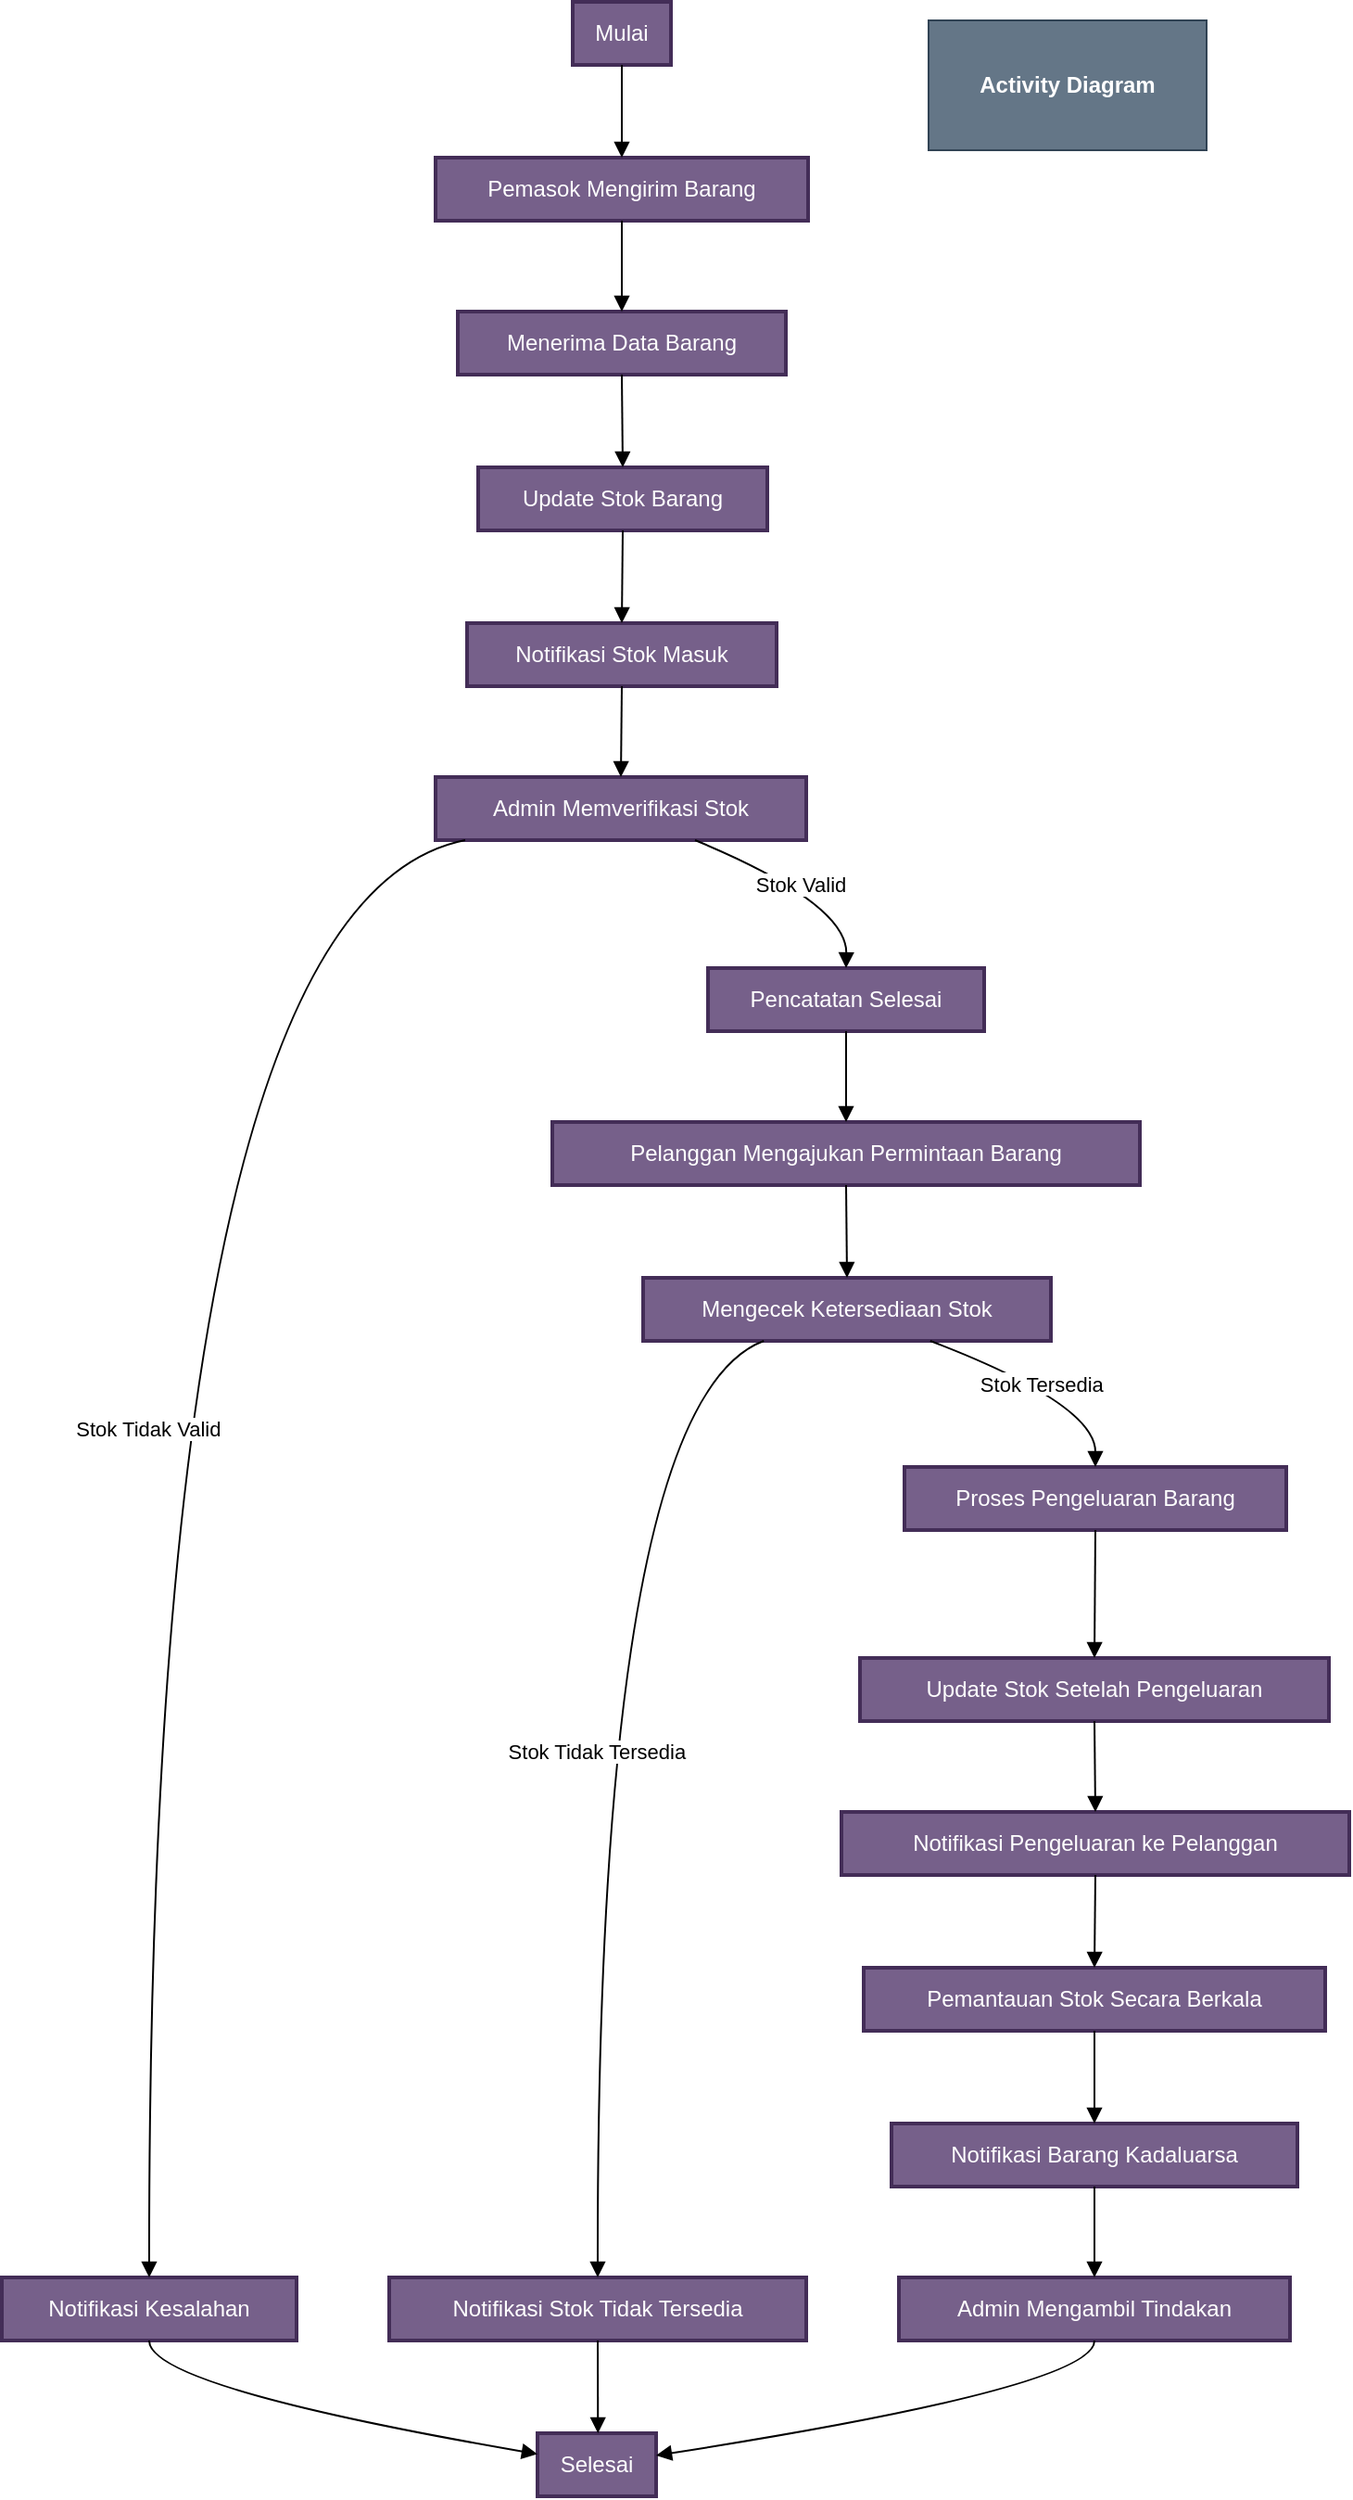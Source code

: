 <mxfile version="24.7.17">
  <diagram id="VrNFaQxc9sCtZA1k9E9d" name="ACTIVITY">
    <mxGraphModel dx="1034" dy="454" grid="1" gridSize="10" guides="1" tooltips="1" connect="1" arrows="1" fold="1" page="1" pageScale="1" pageWidth="850" pageHeight="1100" math="0" shadow="0">
      <root>
        <mxCell id="0" />
        <mxCell id="1" parent="0" />
        <mxCell id="qgSIAq-bmaxFs28gFE0Q-1" value="Mulai" style="whiteSpace=wrap;strokeWidth=2;fillColor=#76608a;fontColor=#ffffff;strokeColor=#432D57;" parent="1" vertex="1">
          <mxGeometry x="328" y="20" width="53" height="34" as="geometry" />
        </mxCell>
        <mxCell id="qgSIAq-bmaxFs28gFE0Q-2" value="Pemasok Mengirim Barang" style="whiteSpace=wrap;strokeWidth=2;fillColor=#76608a;fontColor=#ffffff;strokeColor=#432D57;" parent="1" vertex="1">
          <mxGeometry x="254" y="104" width="201" height="34" as="geometry" />
        </mxCell>
        <mxCell id="qgSIAq-bmaxFs28gFE0Q-3" value="Menerima Data Barang" style="whiteSpace=wrap;strokeWidth=2;fillColor=#76608a;fontColor=#ffffff;strokeColor=#432D57;" parent="1" vertex="1">
          <mxGeometry x="266" y="187" width="177" height="34" as="geometry" />
        </mxCell>
        <mxCell id="qgSIAq-bmaxFs28gFE0Q-4" value="Update Stok Barang" style="whiteSpace=wrap;strokeWidth=2;fillColor=#76608a;fontColor=#ffffff;strokeColor=#432D57;" parent="1" vertex="1">
          <mxGeometry x="277" y="271" width="156" height="34" as="geometry" />
        </mxCell>
        <mxCell id="qgSIAq-bmaxFs28gFE0Q-5" value="Notifikasi Stok Masuk" style="whiteSpace=wrap;strokeWidth=2;fillColor=#76608a;fontColor=#ffffff;strokeColor=#432D57;" parent="1" vertex="1">
          <mxGeometry x="271" y="355" width="167" height="34" as="geometry" />
        </mxCell>
        <mxCell id="qgSIAq-bmaxFs28gFE0Q-6" value="Admin Memverifikasi Stok" style="whiteSpace=wrap;strokeWidth=2;fillColor=#76608a;fontColor=#ffffff;strokeColor=#432D57;" parent="1" vertex="1">
          <mxGeometry x="254" y="438" width="200" height="34" as="geometry" />
        </mxCell>
        <mxCell id="qgSIAq-bmaxFs28gFE0Q-7" value="Pencatatan Selesai" style="whiteSpace=wrap;strokeWidth=2;fillColor=#76608a;fontColor=#ffffff;strokeColor=#432D57;" parent="1" vertex="1">
          <mxGeometry x="401" y="541" width="149" height="34" as="geometry" />
        </mxCell>
        <mxCell id="qgSIAq-bmaxFs28gFE0Q-8" value="Notifikasi Kesalahan" style="whiteSpace=wrap;strokeWidth=2;fillColor=#76608a;fontColor=#ffffff;strokeColor=#432D57;" parent="1" vertex="1">
          <mxGeometry x="20" y="1247" width="159" height="34" as="geometry" />
        </mxCell>
        <mxCell id="qgSIAq-bmaxFs28gFE0Q-9" value="Pelanggan Mengajukan Permintaan Barang" style="whiteSpace=wrap;strokeWidth=2;fillColor=#76608a;fontColor=#ffffff;strokeColor=#432D57;" parent="1" vertex="1">
          <mxGeometry x="317" y="624" width="317" height="34" as="geometry" />
        </mxCell>
        <mxCell id="qgSIAq-bmaxFs28gFE0Q-10" value="Mengecek Ketersediaan Stok" style="whiteSpace=wrap;strokeWidth=2;fillColor=#76608a;fontColor=#ffffff;strokeColor=#432D57;" parent="1" vertex="1">
          <mxGeometry x="366" y="708" width="220" height="34" as="geometry" />
        </mxCell>
        <mxCell id="qgSIAq-bmaxFs28gFE0Q-11" value="Proses Pengeluaran Barang" style="whiteSpace=wrap;strokeWidth=2;fillColor=#76608a;fontColor=#ffffff;strokeColor=#432D57;" parent="1" vertex="1">
          <mxGeometry x="507" y="810" width="206" height="34" as="geometry" />
        </mxCell>
        <mxCell id="qgSIAq-bmaxFs28gFE0Q-12" value="Update Stok Setelah Pengeluaran" style="whiteSpace=wrap;strokeWidth=2;fillColor=#76608a;fontColor=#ffffff;strokeColor=#432D57;" parent="1" vertex="1">
          <mxGeometry x="483" y="913" width="253" height="34" as="geometry" />
        </mxCell>
        <mxCell id="qgSIAq-bmaxFs28gFE0Q-13" value="Notifikasi Pengeluaran ke Pelanggan" style="whiteSpace=wrap;strokeWidth=2;fillColor=#76608a;fontColor=#ffffff;strokeColor=#432D57;" parent="1" vertex="1">
          <mxGeometry x="473" y="996" width="274" height="34" as="geometry" />
        </mxCell>
        <mxCell id="qgSIAq-bmaxFs28gFE0Q-14" value="Notifikasi Stok Tidak Tersedia" style="whiteSpace=wrap;strokeWidth=2;fillColor=#76608a;fontColor=#ffffff;strokeColor=#432D57;" parent="1" vertex="1">
          <mxGeometry x="229" y="1247" width="225" height="34" as="geometry" />
        </mxCell>
        <mxCell id="qgSIAq-bmaxFs28gFE0Q-15" value="Pemantauan Stok Secara Berkala" style="whiteSpace=wrap;strokeWidth=2;fillColor=#76608a;fontColor=#ffffff;strokeColor=#432D57;" parent="1" vertex="1">
          <mxGeometry x="485" y="1080" width="249" height="34" as="geometry" />
        </mxCell>
        <mxCell id="qgSIAq-bmaxFs28gFE0Q-16" value="Notifikasi Barang Kadaluarsa" style="whiteSpace=wrap;strokeWidth=2;fillColor=#76608a;fontColor=#ffffff;strokeColor=#432D57;" parent="1" vertex="1">
          <mxGeometry x="500" y="1164" width="219" height="34" as="geometry" />
        </mxCell>
        <mxCell id="qgSIAq-bmaxFs28gFE0Q-17" value="Admin Mengambil Tindakan" style="whiteSpace=wrap;strokeWidth=2;fillColor=#76608a;fontColor=#ffffff;strokeColor=#432D57;" parent="1" vertex="1">
          <mxGeometry x="504" y="1247" width="211" height="34" as="geometry" />
        </mxCell>
        <mxCell id="qgSIAq-bmaxFs28gFE0Q-18" value="Selesai" style="whiteSpace=wrap;strokeWidth=2;fillColor=#76608a;fontColor=#ffffff;strokeColor=#432D57;" parent="1" vertex="1">
          <mxGeometry x="309" y="1331" width="64" height="34" as="geometry" />
        </mxCell>
        <mxCell id="qgSIAq-bmaxFs28gFE0Q-19" value="" style="curved=1;startArrow=none;endArrow=block;exitX=0.5;exitY=0.99;entryX=0.5;entryY=-0.01;rounded=0;" parent="1" source="qgSIAq-bmaxFs28gFE0Q-1" target="qgSIAq-bmaxFs28gFE0Q-2" edge="1">
          <mxGeometry relative="1" as="geometry">
            <Array as="points" />
          </mxGeometry>
        </mxCell>
        <mxCell id="qgSIAq-bmaxFs28gFE0Q-20" value="" style="curved=1;startArrow=none;endArrow=block;exitX=0.5;exitY=0.98;entryX=0.5;entryY=0.01;rounded=0;" parent="1" source="qgSIAq-bmaxFs28gFE0Q-2" target="qgSIAq-bmaxFs28gFE0Q-3" edge="1">
          <mxGeometry relative="1" as="geometry">
            <Array as="points" />
          </mxGeometry>
        </mxCell>
        <mxCell id="qgSIAq-bmaxFs28gFE0Q-21" value="" style="curved=1;startArrow=none;endArrow=block;exitX=0.5;exitY=1;entryX=0.5;entryY=0;rounded=0;" parent="1" source="qgSIAq-bmaxFs28gFE0Q-3" target="qgSIAq-bmaxFs28gFE0Q-4" edge="1">
          <mxGeometry relative="1" as="geometry">
            <Array as="points" />
          </mxGeometry>
        </mxCell>
        <mxCell id="qgSIAq-bmaxFs28gFE0Q-22" value="" style="curved=1;startArrow=none;endArrow=block;exitX=0.5;exitY=0.99;entryX=0.5;entryY=-0.01;rounded=0;" parent="1" source="qgSIAq-bmaxFs28gFE0Q-4" target="qgSIAq-bmaxFs28gFE0Q-5" edge="1">
          <mxGeometry relative="1" as="geometry">
            <Array as="points" />
          </mxGeometry>
        </mxCell>
        <mxCell id="qgSIAq-bmaxFs28gFE0Q-23" value="" style="curved=1;startArrow=none;endArrow=block;exitX=0.5;exitY=0.98;entryX=0.5;entryY=0.01;rounded=0;" parent="1" source="qgSIAq-bmaxFs28gFE0Q-5" target="qgSIAq-bmaxFs28gFE0Q-6" edge="1">
          <mxGeometry relative="1" as="geometry">
            <Array as="points" />
          </mxGeometry>
        </mxCell>
        <mxCell id="qgSIAq-bmaxFs28gFE0Q-24" value="Stok Valid" style="curved=1;startArrow=none;endArrow=block;exitX=0.7;exitY=1;entryX=0.5;entryY=-0.01;rounded=0;" parent="1" source="qgSIAq-bmaxFs28gFE0Q-6" target="qgSIAq-bmaxFs28gFE0Q-7" edge="1">
          <mxGeometry relative="1" as="geometry">
            <Array as="points">
              <mxPoint x="476" y="506" />
            </Array>
          </mxGeometry>
        </mxCell>
        <mxCell id="qgSIAq-bmaxFs28gFE0Q-25" value="Stok Tidak Valid" style="curved=1;startArrow=none;endArrow=block;exitX=0.08;exitY=1;entryX=0.5;entryY=0.01;rounded=0;" parent="1" source="qgSIAq-bmaxFs28gFE0Q-6" target="qgSIAq-bmaxFs28gFE0Q-8" edge="1">
          <mxGeometry relative="1" as="geometry">
            <Array as="points">
              <mxPoint x="99" y="506" />
            </Array>
          </mxGeometry>
        </mxCell>
        <mxCell id="qgSIAq-bmaxFs28gFE0Q-26" value="" style="curved=1;startArrow=none;endArrow=block;exitX=0.5;exitY=0.98;entryX=0.5;entryY=0.01;rounded=0;" parent="1" source="qgSIAq-bmaxFs28gFE0Q-7" target="qgSIAq-bmaxFs28gFE0Q-9" edge="1">
          <mxGeometry relative="1" as="geometry">
            <Array as="points" />
          </mxGeometry>
        </mxCell>
        <mxCell id="qgSIAq-bmaxFs28gFE0Q-27" value="" style="curved=1;startArrow=none;endArrow=block;exitX=0.5;exitY=1;entryX=0.5;entryY=0;rounded=0;" parent="1" source="qgSIAq-bmaxFs28gFE0Q-9" target="qgSIAq-bmaxFs28gFE0Q-10" edge="1">
          <mxGeometry relative="1" as="geometry">
            <Array as="points" />
          </mxGeometry>
        </mxCell>
        <mxCell id="qgSIAq-bmaxFs28gFE0Q-28" value="Stok Tersedia" style="curved=1;startArrow=none;endArrow=block;exitX=0.7;exitY=0.99;entryX=0.5;entryY=0.01;rounded=0;" parent="1" source="qgSIAq-bmaxFs28gFE0Q-10" target="qgSIAq-bmaxFs28gFE0Q-11" edge="1">
          <mxGeometry relative="1" as="geometry">
            <Array as="points">
              <mxPoint x="610" y="776" />
            </Array>
          </mxGeometry>
        </mxCell>
        <mxCell id="qgSIAq-bmaxFs28gFE0Q-29" value="" style="curved=1;startArrow=none;endArrow=block;exitX=0.5;exitY=1;entryX=0.5;entryY=-0.01;rounded=0;" parent="1" source="qgSIAq-bmaxFs28gFE0Q-11" target="qgSIAq-bmaxFs28gFE0Q-12" edge="1">
          <mxGeometry relative="1" as="geometry">
            <Array as="points" />
          </mxGeometry>
        </mxCell>
        <mxCell id="qgSIAq-bmaxFs28gFE0Q-30" value="" style="curved=1;startArrow=none;endArrow=block;exitX=0.5;exitY=0.98;entryX=0.5;entryY=0.01;rounded=0;" parent="1" source="qgSIAq-bmaxFs28gFE0Q-12" target="qgSIAq-bmaxFs28gFE0Q-13" edge="1">
          <mxGeometry relative="1" as="geometry">
            <Array as="points" />
          </mxGeometry>
        </mxCell>
        <mxCell id="qgSIAq-bmaxFs28gFE0Q-31" value="Stok Tidak Tersedia" style="curved=1;startArrow=none;endArrow=block;exitX=0.3;exitY=0.99;entryX=0.5;entryY=0.01;rounded=0;" parent="1" source="qgSIAq-bmaxFs28gFE0Q-10" target="qgSIAq-bmaxFs28gFE0Q-14" edge="1">
          <mxGeometry relative="1" as="geometry">
            <Array as="points">
              <mxPoint x="341" y="776" />
            </Array>
          </mxGeometry>
        </mxCell>
        <mxCell id="qgSIAq-bmaxFs28gFE0Q-32" value="" style="curved=1;startArrow=none;endArrow=block;exitX=0.5;exitY=1;entryX=0.5;entryY=0;rounded=0;" parent="1" source="qgSIAq-bmaxFs28gFE0Q-13" target="qgSIAq-bmaxFs28gFE0Q-15" edge="1">
          <mxGeometry relative="1" as="geometry">
            <Array as="points" />
          </mxGeometry>
        </mxCell>
        <mxCell id="qgSIAq-bmaxFs28gFE0Q-33" value="" style="curved=1;startArrow=none;endArrow=block;exitX=0.5;exitY=0.99;entryX=0.5;entryY=-0.01;rounded=0;" parent="1" source="qgSIAq-bmaxFs28gFE0Q-15" target="qgSIAq-bmaxFs28gFE0Q-16" edge="1">
          <mxGeometry relative="1" as="geometry">
            <Array as="points" />
          </mxGeometry>
        </mxCell>
        <mxCell id="qgSIAq-bmaxFs28gFE0Q-34" value="" style="curved=1;startArrow=none;endArrow=block;exitX=0.5;exitY=0.98;entryX=0.5;entryY=0.01;rounded=0;" parent="1" source="qgSIAq-bmaxFs28gFE0Q-16" target="qgSIAq-bmaxFs28gFE0Q-17" edge="1">
          <mxGeometry relative="1" as="geometry">
            <Array as="points" />
          </mxGeometry>
        </mxCell>
        <mxCell id="qgSIAq-bmaxFs28gFE0Q-35" value="" style="curved=1;startArrow=none;endArrow=block;exitX=0.5;exitY=1;entryX=0;entryY=0.33;rounded=0;" parent="1" source="qgSIAq-bmaxFs28gFE0Q-8" target="qgSIAq-bmaxFs28gFE0Q-18" edge="1">
          <mxGeometry relative="1" as="geometry">
            <Array as="points">
              <mxPoint x="99" y="1306" />
            </Array>
          </mxGeometry>
        </mxCell>
        <mxCell id="qgSIAq-bmaxFs28gFE0Q-36" value="" style="curved=1;startArrow=none;endArrow=block;exitX=0.5;exitY=1;entryX=0.51;entryY=0;rounded=0;" parent="1" source="qgSIAq-bmaxFs28gFE0Q-14" target="qgSIAq-bmaxFs28gFE0Q-18" edge="1">
          <mxGeometry relative="1" as="geometry">
            <Array as="points" />
          </mxGeometry>
        </mxCell>
        <mxCell id="qgSIAq-bmaxFs28gFE0Q-37" value="" style="curved=1;startArrow=none;endArrow=block;exitX=0.5;exitY=1;entryX=1.01;entryY=0.35;rounded=0;" parent="1" source="qgSIAq-bmaxFs28gFE0Q-17" target="qgSIAq-bmaxFs28gFE0Q-18" edge="1">
          <mxGeometry relative="1" as="geometry">
            <Array as="points">
              <mxPoint x="610" y="1306" />
            </Array>
          </mxGeometry>
        </mxCell>
        <mxCell id="6ERgLUY394ZkCJhOqNqh-1" value="&lt;b&gt;Activity Diagram&lt;/b&gt;" style="whiteSpace=wrap;html=1;fillColor=#647687;fontColor=#ffffff;strokeColor=#314354;" parent="1" vertex="1">
          <mxGeometry x="520" y="30" width="150" height="70" as="geometry" />
        </mxCell>
      </root>
    </mxGraphModel>
  </diagram>
</mxfile>
